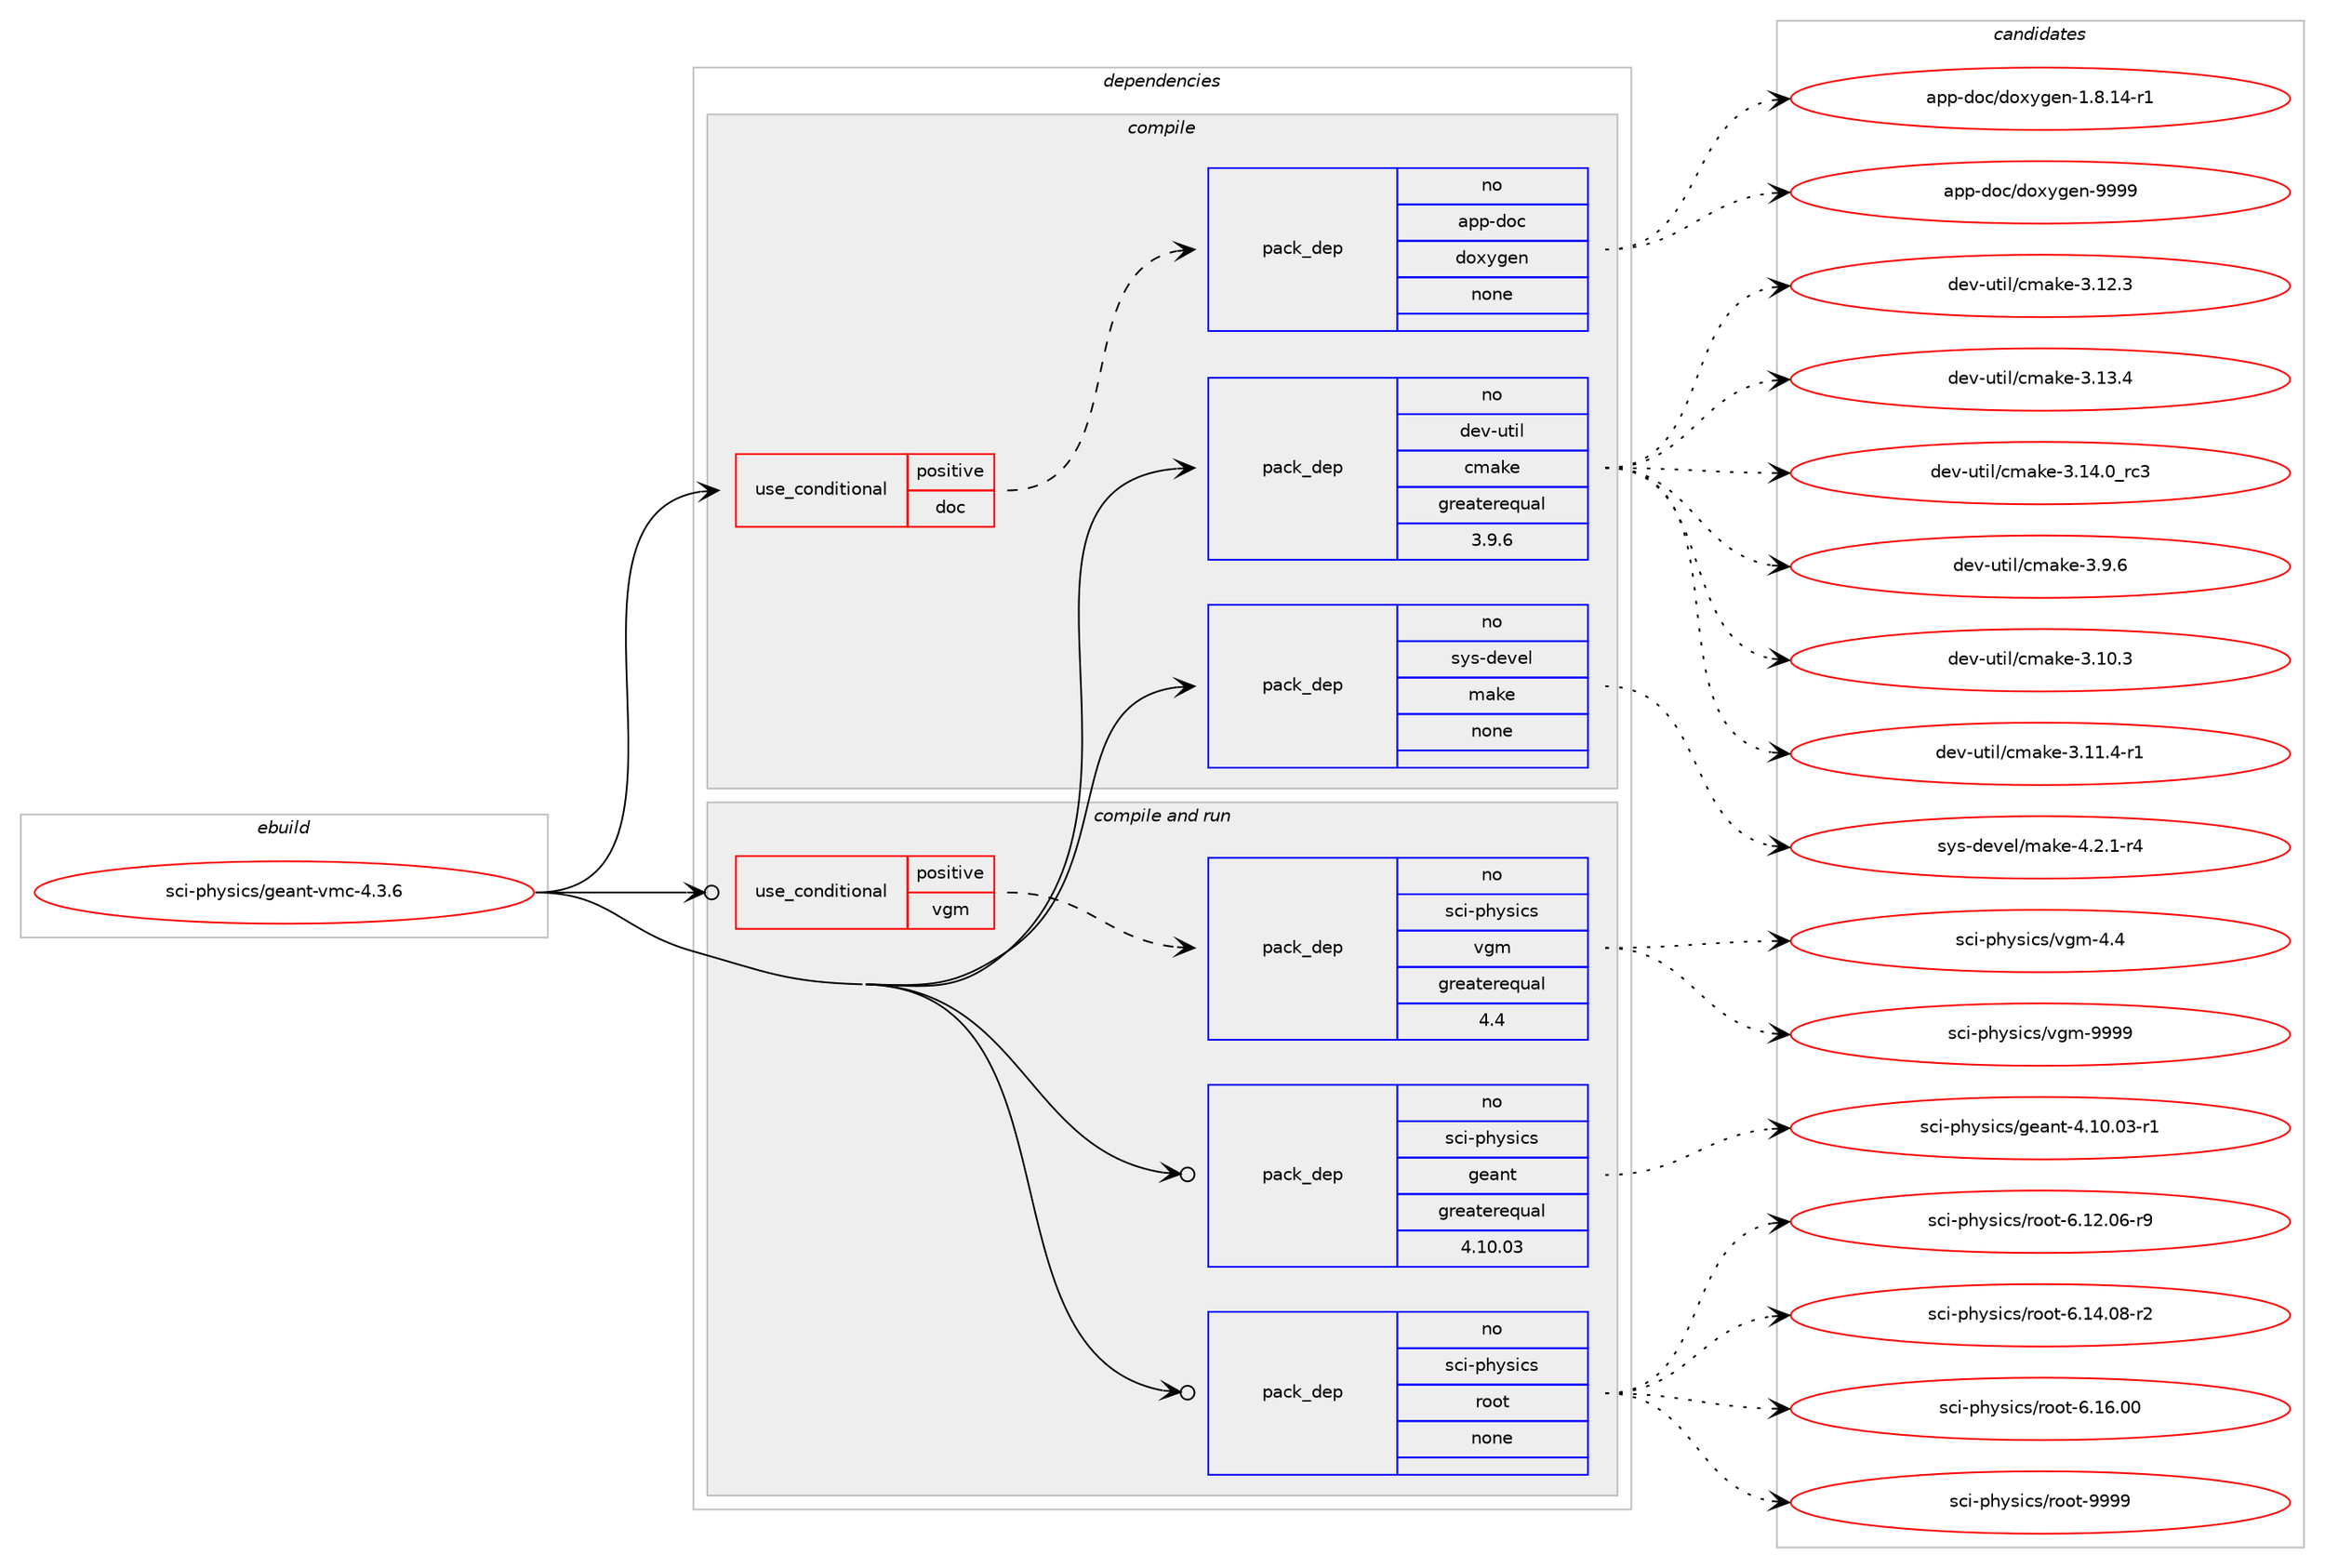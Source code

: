 digraph prolog {

# *************
# Graph options
# *************

newrank=true;
concentrate=true;
compound=true;
graph [rankdir=LR,fontname=Helvetica,fontsize=10,ranksep=1.5];#, ranksep=2.5, nodesep=0.2];
edge  [arrowhead=vee];
node  [fontname=Helvetica,fontsize=10];

# **********
# The ebuild
# **********

subgraph cluster_leftcol {
color=gray;
rank=same;
label=<<i>ebuild</i>>;
id [label="sci-physics/geant-vmc-4.3.6", color=red, width=4, href="../sci-physics/geant-vmc-4.3.6.svg"];
}

# ****************
# The dependencies
# ****************

subgraph cluster_midcol {
color=gray;
label=<<i>dependencies</i>>;
subgraph cluster_compile {
fillcolor="#eeeeee";
style=filled;
label=<<i>compile</i>>;
subgraph cond454942 {
dependency1700163 [label=<<TABLE BORDER="0" CELLBORDER="1" CELLSPACING="0" CELLPADDING="4"><TR><TD ROWSPAN="3" CELLPADDING="10">use_conditional</TD></TR><TR><TD>positive</TD></TR><TR><TD>doc</TD></TR></TABLE>>, shape=none, color=red];
subgraph pack1217344 {
dependency1700164 [label=<<TABLE BORDER="0" CELLBORDER="1" CELLSPACING="0" CELLPADDING="4" WIDTH="220"><TR><TD ROWSPAN="6" CELLPADDING="30">pack_dep</TD></TR><TR><TD WIDTH="110">no</TD></TR><TR><TD>app-doc</TD></TR><TR><TD>doxygen</TD></TR><TR><TD>none</TD></TR><TR><TD></TD></TR></TABLE>>, shape=none, color=blue];
}
dependency1700163:e -> dependency1700164:w [weight=20,style="dashed",arrowhead="vee"];
}
id:e -> dependency1700163:w [weight=20,style="solid",arrowhead="vee"];
subgraph pack1217345 {
dependency1700165 [label=<<TABLE BORDER="0" CELLBORDER="1" CELLSPACING="0" CELLPADDING="4" WIDTH="220"><TR><TD ROWSPAN="6" CELLPADDING="30">pack_dep</TD></TR><TR><TD WIDTH="110">no</TD></TR><TR><TD>dev-util</TD></TR><TR><TD>cmake</TD></TR><TR><TD>greaterequal</TD></TR><TR><TD>3.9.6</TD></TR></TABLE>>, shape=none, color=blue];
}
id:e -> dependency1700165:w [weight=20,style="solid",arrowhead="vee"];
subgraph pack1217346 {
dependency1700166 [label=<<TABLE BORDER="0" CELLBORDER="1" CELLSPACING="0" CELLPADDING="4" WIDTH="220"><TR><TD ROWSPAN="6" CELLPADDING="30">pack_dep</TD></TR><TR><TD WIDTH="110">no</TD></TR><TR><TD>sys-devel</TD></TR><TR><TD>make</TD></TR><TR><TD>none</TD></TR><TR><TD></TD></TR></TABLE>>, shape=none, color=blue];
}
id:e -> dependency1700166:w [weight=20,style="solid",arrowhead="vee"];
}
subgraph cluster_compileandrun {
fillcolor="#eeeeee";
style=filled;
label=<<i>compile and run</i>>;
subgraph cond454943 {
dependency1700167 [label=<<TABLE BORDER="0" CELLBORDER="1" CELLSPACING="0" CELLPADDING="4"><TR><TD ROWSPAN="3" CELLPADDING="10">use_conditional</TD></TR><TR><TD>positive</TD></TR><TR><TD>vgm</TD></TR></TABLE>>, shape=none, color=red];
subgraph pack1217347 {
dependency1700168 [label=<<TABLE BORDER="0" CELLBORDER="1" CELLSPACING="0" CELLPADDING="4" WIDTH="220"><TR><TD ROWSPAN="6" CELLPADDING="30">pack_dep</TD></TR><TR><TD WIDTH="110">no</TD></TR><TR><TD>sci-physics</TD></TR><TR><TD>vgm</TD></TR><TR><TD>greaterequal</TD></TR><TR><TD>4.4</TD></TR></TABLE>>, shape=none, color=blue];
}
dependency1700167:e -> dependency1700168:w [weight=20,style="dashed",arrowhead="vee"];
}
id:e -> dependency1700167:w [weight=20,style="solid",arrowhead="odotvee"];
subgraph pack1217348 {
dependency1700169 [label=<<TABLE BORDER="0" CELLBORDER="1" CELLSPACING="0" CELLPADDING="4" WIDTH="220"><TR><TD ROWSPAN="6" CELLPADDING="30">pack_dep</TD></TR><TR><TD WIDTH="110">no</TD></TR><TR><TD>sci-physics</TD></TR><TR><TD>geant</TD></TR><TR><TD>greaterequal</TD></TR><TR><TD>4.10.03</TD></TR></TABLE>>, shape=none, color=blue];
}
id:e -> dependency1700169:w [weight=20,style="solid",arrowhead="odotvee"];
subgraph pack1217349 {
dependency1700170 [label=<<TABLE BORDER="0" CELLBORDER="1" CELLSPACING="0" CELLPADDING="4" WIDTH="220"><TR><TD ROWSPAN="6" CELLPADDING="30">pack_dep</TD></TR><TR><TD WIDTH="110">no</TD></TR><TR><TD>sci-physics</TD></TR><TR><TD>root</TD></TR><TR><TD>none</TD></TR><TR><TD></TD></TR></TABLE>>, shape=none, color=blue];
}
id:e -> dependency1700170:w [weight=20,style="solid",arrowhead="odotvee"];
}
subgraph cluster_run {
fillcolor="#eeeeee";
style=filled;
label=<<i>run</i>>;
}
}

# **************
# The candidates
# **************

subgraph cluster_choices {
rank=same;
color=gray;
label=<<i>candidates</i>>;

subgraph choice1217344 {
color=black;
nodesep=1;
choice97112112451001119947100111120121103101110454946564649524511449 [label="app-doc/doxygen-1.8.14-r1", color=red, width=4,href="../app-doc/doxygen-1.8.14-r1.svg"];
choice971121124510011199471001111201211031011104557575757 [label="app-doc/doxygen-9999", color=red, width=4,href="../app-doc/doxygen-9999.svg"];
dependency1700164:e -> choice97112112451001119947100111120121103101110454946564649524511449:w [style=dotted,weight="100"];
dependency1700164:e -> choice971121124510011199471001111201211031011104557575757:w [style=dotted,weight="100"];
}
subgraph choice1217345 {
color=black;
nodesep=1;
choice1001011184511711610510847991099710710145514649484651 [label="dev-util/cmake-3.10.3", color=red, width=4,href="../dev-util/cmake-3.10.3.svg"];
choice10010111845117116105108479910997107101455146494946524511449 [label="dev-util/cmake-3.11.4-r1", color=red, width=4,href="../dev-util/cmake-3.11.4-r1.svg"];
choice1001011184511711610510847991099710710145514649504651 [label="dev-util/cmake-3.12.3", color=red, width=4,href="../dev-util/cmake-3.12.3.svg"];
choice1001011184511711610510847991099710710145514649514652 [label="dev-util/cmake-3.13.4", color=red, width=4,href="../dev-util/cmake-3.13.4.svg"];
choice1001011184511711610510847991099710710145514649524648951149951 [label="dev-util/cmake-3.14.0_rc3", color=red, width=4,href="../dev-util/cmake-3.14.0_rc3.svg"];
choice10010111845117116105108479910997107101455146574654 [label="dev-util/cmake-3.9.6", color=red, width=4,href="../dev-util/cmake-3.9.6.svg"];
dependency1700165:e -> choice1001011184511711610510847991099710710145514649484651:w [style=dotted,weight="100"];
dependency1700165:e -> choice10010111845117116105108479910997107101455146494946524511449:w [style=dotted,weight="100"];
dependency1700165:e -> choice1001011184511711610510847991099710710145514649504651:w [style=dotted,weight="100"];
dependency1700165:e -> choice1001011184511711610510847991099710710145514649514652:w [style=dotted,weight="100"];
dependency1700165:e -> choice1001011184511711610510847991099710710145514649524648951149951:w [style=dotted,weight="100"];
dependency1700165:e -> choice10010111845117116105108479910997107101455146574654:w [style=dotted,weight="100"];
}
subgraph choice1217346 {
color=black;
nodesep=1;
choice1151211154510010111810110847109971071014552465046494511452 [label="sys-devel/make-4.2.1-r4", color=red, width=4,href="../sys-devel/make-4.2.1-r4.svg"];
dependency1700166:e -> choice1151211154510010111810110847109971071014552465046494511452:w [style=dotted,weight="100"];
}
subgraph choice1217347 {
color=black;
nodesep=1;
choice1159910545112104121115105991154711810310945524652 [label="sci-physics/vgm-4.4", color=red, width=4,href="../sci-physics/vgm-4.4.svg"];
choice115991054511210412111510599115471181031094557575757 [label="sci-physics/vgm-9999", color=red, width=4,href="../sci-physics/vgm-9999.svg"];
dependency1700168:e -> choice1159910545112104121115105991154711810310945524652:w [style=dotted,weight="100"];
dependency1700168:e -> choice115991054511210412111510599115471181031094557575757:w [style=dotted,weight="100"];
}
subgraph choice1217348 {
color=black;
nodesep=1;
choice115991054511210412111510599115471031019711011645524649484648514511449 [label="sci-physics/geant-4.10.03-r1", color=red, width=4,href="../sci-physics/geant-4.10.03-r1.svg"];
dependency1700169:e -> choice115991054511210412111510599115471031019711011645524649484648514511449:w [style=dotted,weight="100"];
}
subgraph choice1217349 {
color=black;
nodesep=1;
choice1159910545112104121115105991154711411111111645544649504648544511457 [label="sci-physics/root-6.12.06-r9", color=red, width=4,href="../sci-physics/root-6.12.06-r9.svg"];
choice1159910545112104121115105991154711411111111645544649524648564511450 [label="sci-physics/root-6.14.08-r2", color=red, width=4,href="../sci-physics/root-6.14.08-r2.svg"];
choice115991054511210412111510599115471141111111164554464954464848 [label="sci-physics/root-6.16.00", color=red, width=4,href="../sci-physics/root-6.16.00.svg"];
choice115991054511210412111510599115471141111111164557575757 [label="sci-physics/root-9999", color=red, width=4,href="../sci-physics/root-9999.svg"];
dependency1700170:e -> choice1159910545112104121115105991154711411111111645544649504648544511457:w [style=dotted,weight="100"];
dependency1700170:e -> choice1159910545112104121115105991154711411111111645544649524648564511450:w [style=dotted,weight="100"];
dependency1700170:e -> choice115991054511210412111510599115471141111111164554464954464848:w [style=dotted,weight="100"];
dependency1700170:e -> choice115991054511210412111510599115471141111111164557575757:w [style=dotted,weight="100"];
}
}

}

